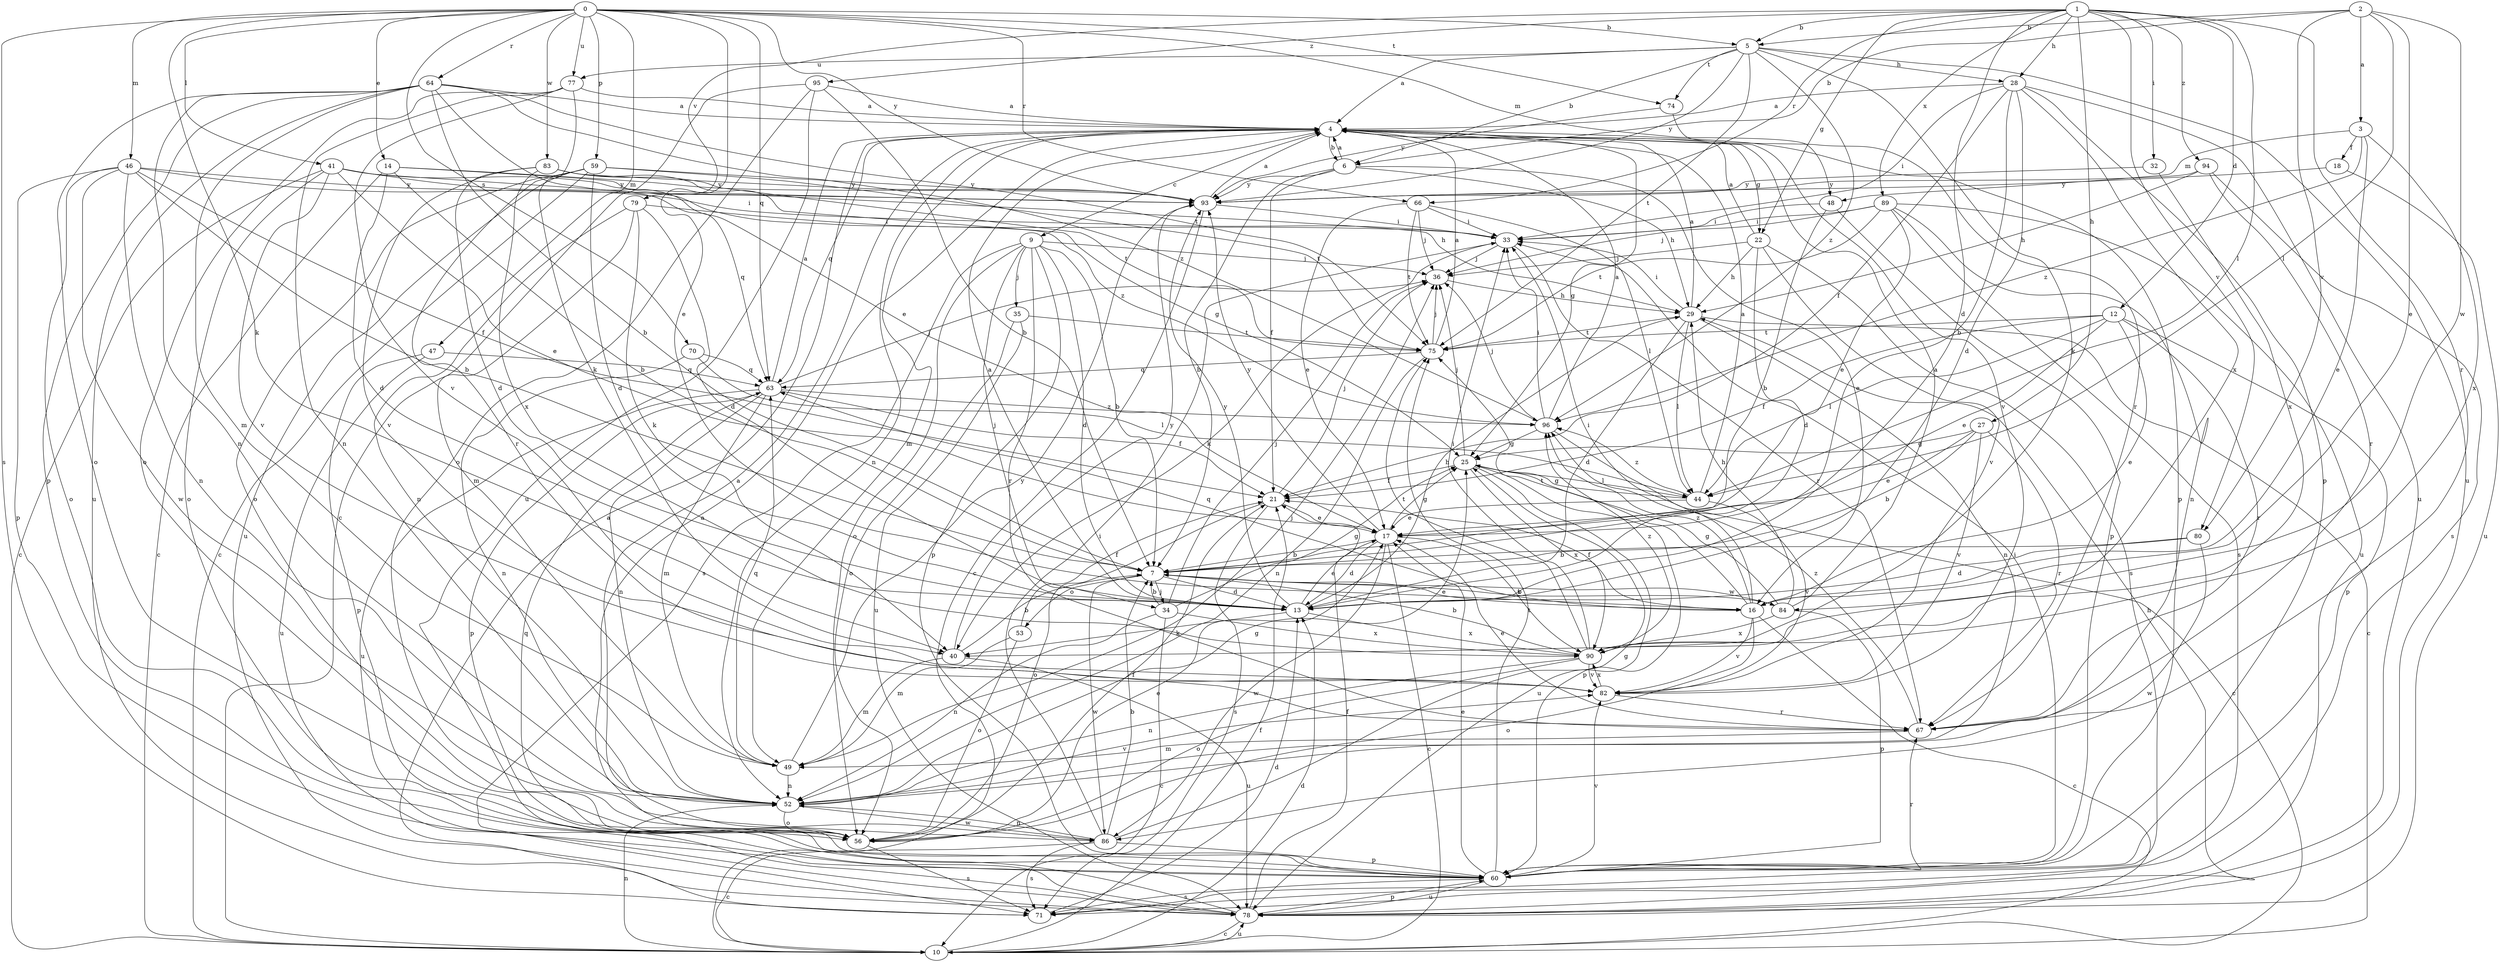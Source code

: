 strict digraph  {
0;
1;
2;
3;
4;
5;
6;
7;
9;
10;
12;
13;
14;
16;
17;
18;
21;
22;
25;
27;
28;
29;
32;
33;
34;
35;
36;
40;
41;
44;
46;
47;
48;
49;
52;
53;
56;
59;
60;
63;
64;
66;
67;
70;
71;
74;
75;
77;
78;
79;
80;
82;
83;
84;
86;
89;
90;
93;
94;
95;
96;
0 -> 5  [label=b];
0 -> 14  [label=e];
0 -> 16  [label=e];
0 -> 40  [label=k];
0 -> 41  [label=l];
0 -> 46  [label=m];
0 -> 47  [label=m];
0 -> 48  [label=m];
0 -> 59  [label=p];
0 -> 63  [label=q];
0 -> 64  [label=r];
0 -> 66  [label=r];
0 -> 70  [label=s];
0 -> 71  [label=s];
0 -> 74  [label=t];
0 -> 77  [label=u];
0 -> 83  [label=w];
0 -> 93  [label=y];
1 -> 5  [label=b];
1 -> 12  [label=d];
1 -> 13  [label=d];
1 -> 22  [label=g];
1 -> 27  [label=h];
1 -> 28  [label=h];
1 -> 32  [label=i];
1 -> 44  [label=l];
1 -> 66  [label=r];
1 -> 67  [label=r];
1 -> 79  [label=v];
1 -> 80  [label=v];
1 -> 89  [label=x];
1 -> 94  [label=z];
1 -> 95  [label=z];
2 -> 3  [label=a];
2 -> 5  [label=b];
2 -> 6  [label=b];
2 -> 16  [label=e];
2 -> 44  [label=l];
2 -> 80  [label=v];
2 -> 84  [label=w];
3 -> 16  [label=e];
3 -> 18  [label=f];
3 -> 48  [label=m];
3 -> 90  [label=x];
3 -> 96  [label=z];
4 -> 6  [label=b];
4 -> 9  [label=c];
4 -> 22  [label=g];
4 -> 25  [label=g];
4 -> 49  [label=m];
4 -> 52  [label=n];
4 -> 60  [label=p];
4 -> 63  [label=q];
4 -> 82  [label=v];
5 -> 4  [label=a];
5 -> 6  [label=b];
5 -> 28  [label=h];
5 -> 40  [label=k];
5 -> 74  [label=t];
5 -> 75  [label=t];
5 -> 77  [label=u];
5 -> 78  [label=u];
5 -> 93  [label=y];
5 -> 96  [label=z];
6 -> 4  [label=a];
6 -> 7  [label=b];
6 -> 16  [label=e];
6 -> 21  [label=f];
6 -> 29  [label=h];
6 -> 93  [label=y];
7 -> 13  [label=d];
7 -> 16  [label=e];
7 -> 34  [label=j];
7 -> 53  [label=o];
7 -> 84  [label=w];
7 -> 86  [label=w];
9 -> 7  [label=b];
9 -> 13  [label=d];
9 -> 34  [label=j];
9 -> 35  [label=j];
9 -> 36  [label=j];
9 -> 56  [label=o];
9 -> 60  [label=p];
9 -> 67  [label=r];
9 -> 71  [label=s];
10 -> 13  [label=d];
10 -> 21  [label=f];
10 -> 52  [label=n];
10 -> 78  [label=u];
12 -> 16  [label=e];
12 -> 17  [label=e];
12 -> 21  [label=f];
12 -> 44  [label=l];
12 -> 60  [label=p];
12 -> 67  [label=r];
12 -> 75  [label=t];
13 -> 4  [label=a];
13 -> 17  [label=e];
13 -> 29  [label=h];
13 -> 40  [label=k];
13 -> 90  [label=x];
13 -> 93  [label=y];
14 -> 7  [label=b];
14 -> 10  [label=c];
14 -> 13  [label=d];
14 -> 29  [label=h];
14 -> 93  [label=y];
16 -> 10  [label=c];
16 -> 21  [label=f];
16 -> 33  [label=i];
16 -> 56  [label=o];
16 -> 63  [label=q];
16 -> 75  [label=t];
16 -> 82  [label=v];
16 -> 96  [label=z];
17 -> 7  [label=b];
17 -> 10  [label=c];
17 -> 13  [label=d];
17 -> 25  [label=g];
17 -> 86  [label=w];
17 -> 90  [label=x];
17 -> 93  [label=y];
18 -> 78  [label=u];
18 -> 93  [label=y];
21 -> 17  [label=e];
21 -> 36  [label=j];
21 -> 56  [label=o];
21 -> 71  [label=s];
22 -> 4  [label=a];
22 -> 13  [label=d];
22 -> 29  [label=h];
22 -> 36  [label=j];
22 -> 71  [label=s];
22 -> 82  [label=v];
25 -> 21  [label=f];
25 -> 36  [label=j];
25 -> 44  [label=l];
25 -> 60  [label=p];
25 -> 78  [label=u];
25 -> 90  [label=x];
27 -> 7  [label=b];
27 -> 17  [label=e];
27 -> 25  [label=g];
27 -> 67  [label=r];
27 -> 82  [label=v];
28 -> 4  [label=a];
28 -> 7  [label=b];
28 -> 13  [label=d];
28 -> 21  [label=f];
28 -> 33  [label=i];
28 -> 60  [label=p];
28 -> 78  [label=u];
28 -> 90  [label=x];
29 -> 4  [label=a];
29 -> 10  [label=c];
29 -> 13  [label=d];
29 -> 33  [label=i];
29 -> 44  [label=l];
29 -> 52  [label=n];
29 -> 75  [label=t];
32 -> 90  [label=x];
32 -> 93  [label=y];
33 -> 36  [label=j];
33 -> 40  [label=k];
33 -> 67  [label=r];
34 -> 7  [label=b];
34 -> 10  [label=c];
34 -> 25  [label=g];
34 -> 36  [label=j];
34 -> 52  [label=n];
34 -> 90  [label=x];
35 -> 56  [label=o];
35 -> 75  [label=t];
35 -> 78  [label=u];
36 -> 29  [label=h];
40 -> 7  [label=b];
40 -> 49  [label=m];
40 -> 78  [label=u];
40 -> 93  [label=y];
41 -> 10  [label=c];
41 -> 17  [label=e];
41 -> 56  [label=o];
41 -> 63  [label=q];
41 -> 82  [label=v];
41 -> 93  [label=y];
41 -> 96  [label=z];
44 -> 4  [label=a];
44 -> 17  [label=e];
44 -> 25  [label=g];
44 -> 82  [label=v];
44 -> 96  [label=z];
46 -> 7  [label=b];
46 -> 21  [label=f];
46 -> 33  [label=i];
46 -> 52  [label=n];
46 -> 56  [label=o];
46 -> 60  [label=p];
46 -> 86  [label=w];
46 -> 93  [label=y];
47 -> 60  [label=p];
47 -> 63  [label=q];
47 -> 78  [label=u];
48 -> 7  [label=b];
48 -> 33  [label=i];
48 -> 60  [label=p];
49 -> 36  [label=j];
49 -> 52  [label=n];
49 -> 63  [label=q];
49 -> 93  [label=y];
52 -> 25  [label=g];
52 -> 56  [label=o];
52 -> 82  [label=v];
52 -> 86  [label=w];
53 -> 21  [label=f];
53 -> 49  [label=m];
53 -> 56  [label=o];
56 -> 17  [label=e];
56 -> 21  [label=f];
56 -> 71  [label=s];
59 -> 10  [label=c];
59 -> 13  [label=d];
59 -> 56  [label=o];
59 -> 67  [label=r];
59 -> 75  [label=t];
59 -> 78  [label=u];
59 -> 93  [label=y];
60 -> 17  [label=e];
60 -> 33  [label=i];
60 -> 63  [label=q];
60 -> 67  [label=r];
60 -> 71  [label=s];
60 -> 75  [label=t];
60 -> 78  [label=u];
60 -> 82  [label=v];
63 -> 4  [label=a];
63 -> 21  [label=f];
63 -> 36  [label=j];
63 -> 49  [label=m];
63 -> 52  [label=n];
63 -> 60  [label=p];
63 -> 78  [label=u];
63 -> 96  [label=z];
64 -> 4  [label=a];
64 -> 7  [label=b];
64 -> 17  [label=e];
64 -> 49  [label=m];
64 -> 52  [label=n];
64 -> 56  [label=o];
64 -> 60  [label=p];
64 -> 75  [label=t];
64 -> 78  [label=u];
64 -> 96  [label=z];
66 -> 17  [label=e];
66 -> 33  [label=i];
66 -> 36  [label=j];
66 -> 44  [label=l];
66 -> 75  [label=t];
67 -> 17  [label=e];
67 -> 49  [label=m];
67 -> 96  [label=z];
70 -> 44  [label=l];
70 -> 52  [label=n];
70 -> 63  [label=q];
71 -> 4  [label=a];
71 -> 13  [label=d];
74 -> 67  [label=r];
74 -> 93  [label=y];
75 -> 4  [label=a];
75 -> 36  [label=j];
75 -> 52  [label=n];
75 -> 63  [label=q];
77 -> 4  [label=a];
77 -> 40  [label=k];
77 -> 52  [label=n];
77 -> 56  [label=o];
77 -> 82  [label=v];
78 -> 4  [label=a];
78 -> 10  [label=c];
78 -> 21  [label=f];
78 -> 29  [label=h];
78 -> 60  [label=p];
79 -> 13  [label=d];
79 -> 33  [label=i];
79 -> 40  [label=k];
79 -> 49  [label=m];
79 -> 52  [label=n];
80 -> 7  [label=b];
80 -> 13  [label=d];
80 -> 86  [label=w];
82 -> 67  [label=r];
82 -> 90  [label=x];
83 -> 13  [label=d];
83 -> 25  [label=g];
83 -> 75  [label=t];
83 -> 82  [label=v];
83 -> 90  [label=x];
83 -> 93  [label=y];
84 -> 4  [label=a];
84 -> 7  [label=b];
84 -> 25  [label=g];
84 -> 29  [label=h];
84 -> 60  [label=p];
84 -> 90  [label=x];
86 -> 4  [label=a];
86 -> 7  [label=b];
86 -> 10  [label=c];
86 -> 25  [label=g];
86 -> 33  [label=i];
86 -> 52  [label=n];
86 -> 60  [label=p];
86 -> 71  [label=s];
89 -> 17  [label=e];
89 -> 33  [label=i];
89 -> 36  [label=j];
89 -> 52  [label=n];
89 -> 71  [label=s];
89 -> 75  [label=t];
89 -> 78  [label=u];
90 -> 7  [label=b];
90 -> 33  [label=i];
90 -> 52  [label=n];
90 -> 56  [label=o];
90 -> 75  [label=t];
90 -> 82  [label=v];
90 -> 96  [label=z];
93 -> 4  [label=a];
93 -> 10  [label=c];
93 -> 33  [label=i];
94 -> 29  [label=h];
94 -> 67  [label=r];
94 -> 71  [label=s];
94 -> 93  [label=y];
95 -> 4  [label=a];
95 -> 7  [label=b];
95 -> 10  [label=c];
95 -> 56  [label=o];
95 -> 78  [label=u];
96 -> 4  [label=a];
96 -> 10  [label=c];
96 -> 25  [label=g];
96 -> 33  [label=i];
96 -> 36  [label=j];
}
